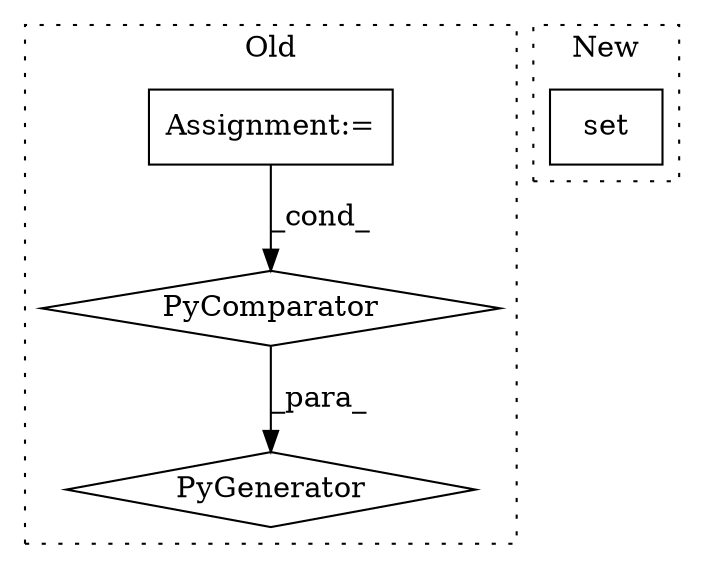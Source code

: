 digraph G {
subgraph cluster0 {
1 [label="PyGenerator" a="107" s="13173" l="117" shape="diamond"];
3 [label="Assignment:=" a="7" s="13244" l="40" shape="box"];
4 [label="PyComparator" a="113" s="13244" l="40" shape="diamond"];
label = "Old";
style="dotted";
}
subgraph cluster1 {
2 [label="set" a="32" s="11905" l="5" shape="box"];
label = "New";
style="dotted";
}
3 -> 4 [label="_cond_"];
4 -> 1 [label="_para_"];
}